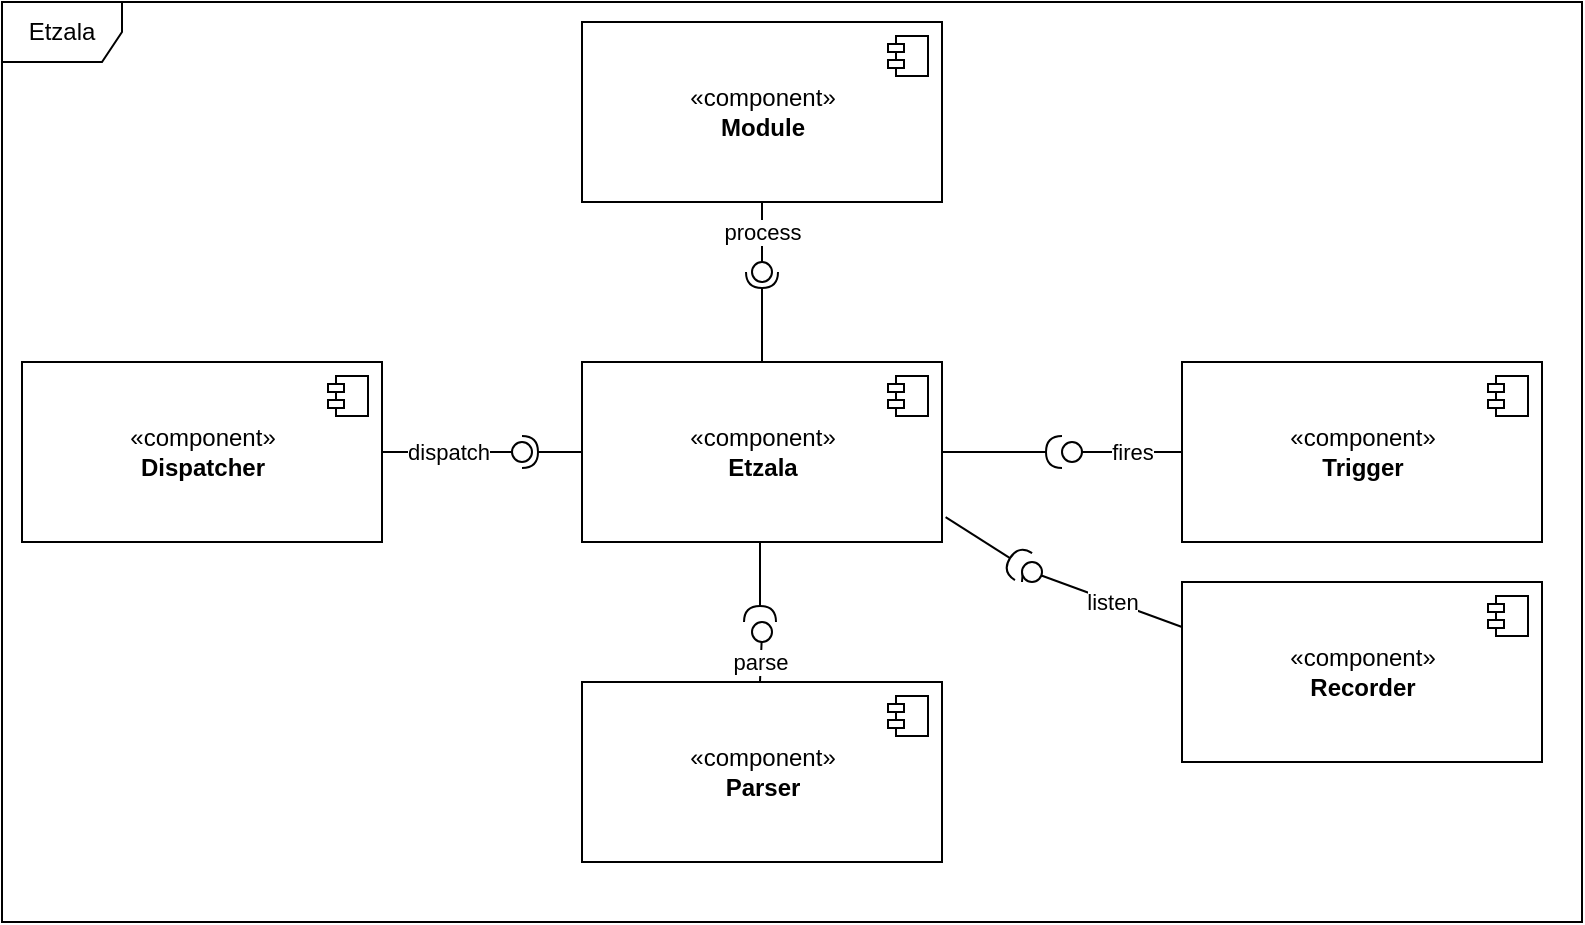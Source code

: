 <mxfile>
    <diagram id="rXRN8ENS87yhCgo_nYvm" name="Page-1">
        <mxGraphModel dx="1040" dy="551" grid="1" gridSize="10" guides="1" tooltips="1" connect="1" arrows="1" fold="1" page="1" pageScale="1" pageWidth="827" pageHeight="1169" math="0" shadow="0">
            <root>
                <mxCell id="0"/>
                <mxCell id="1" parent="0"/>
                <mxCell id="2" value="«component»&lt;br&gt;&lt;b&gt;Trigger&lt;/b&gt;" style="html=1;dropTarget=0;" vertex="1" parent="1">
                    <mxGeometry x="600" y="180" width="180" height="90" as="geometry"/>
                </mxCell>
                <mxCell id="3" value="" style="shape=module;jettyWidth=8;jettyHeight=4;" vertex="1" parent="2">
                    <mxGeometry x="1" width="20" height="20" relative="1" as="geometry">
                        <mxPoint x="-27" y="7" as="offset"/>
                    </mxGeometry>
                </mxCell>
                <mxCell id="4" value="«component»&lt;br&gt;&lt;b&gt;Etzala&lt;/b&gt;" style="html=1;dropTarget=0;" vertex="1" parent="1">
                    <mxGeometry x="300" y="180" width="180" height="90" as="geometry"/>
                </mxCell>
                <mxCell id="5" value="" style="shape=module;jettyWidth=8;jettyHeight=4;" vertex="1" parent="4">
                    <mxGeometry x="1" width="20" height="20" relative="1" as="geometry">
                        <mxPoint x="-27" y="7" as="offset"/>
                    </mxGeometry>
                </mxCell>
                <mxCell id="6" value="fires" style="rounded=0;orthogonalLoop=1;jettySize=auto;html=1;endArrow=none;endFill=0;sketch=0;sourcePerimeterSpacing=0;targetPerimeterSpacing=0;exitX=0;exitY=0.5;exitDx=0;exitDy=0;" edge="1" target="8" parent="1" source="2">
                    <mxGeometry relative="1" as="geometry">
                        <mxPoint x="410" y="355" as="sourcePoint"/>
                    </mxGeometry>
                </mxCell>
                <mxCell id="7" value="" style="rounded=0;orthogonalLoop=1;jettySize=auto;html=1;endArrow=halfCircle;endFill=0;endSize=6;strokeWidth=1;sketch=0;exitX=1;exitY=0.5;exitDx=0;exitDy=0;" edge="1" parent="1" source="4">
                    <mxGeometry relative="1" as="geometry">
                        <mxPoint x="450" y="355" as="sourcePoint"/>
                        <mxPoint x="540" y="225" as="targetPoint"/>
                        <Array as="points">
                            <mxPoint x="540" y="225"/>
                        </Array>
                    </mxGeometry>
                </mxCell>
                <mxCell id="8" value="" style="ellipse;whiteSpace=wrap;html=1;align=center;aspect=fixed;resizable=0;points=[];outlineConnect=0;sketch=0;" vertex="1" parent="1">
                    <mxGeometry x="540" y="220" width="10" height="10" as="geometry"/>
                </mxCell>
                <mxCell id="9" value="«component»&lt;br&gt;&lt;b&gt;Recorder&lt;/b&gt;" style="html=1;dropTarget=0;" vertex="1" parent="1">
                    <mxGeometry x="600" y="290" width="180" height="90" as="geometry"/>
                </mxCell>
                <mxCell id="10" value="" style="shape=module;jettyWidth=8;jettyHeight=4;" vertex="1" parent="9">
                    <mxGeometry x="1" width="20" height="20" relative="1" as="geometry">
                        <mxPoint x="-27" y="7" as="offset"/>
                    </mxGeometry>
                </mxCell>
                <mxCell id="15" value="«component»&lt;br&gt;&lt;b&gt;Parser&lt;/b&gt;" style="html=1;dropTarget=0;" vertex="1" parent="1">
                    <mxGeometry x="300" y="340" width="180" height="90" as="geometry"/>
                </mxCell>
                <mxCell id="16" value="" style="shape=module;jettyWidth=8;jettyHeight=4;" vertex="1" parent="15">
                    <mxGeometry x="1" width="20" height="20" relative="1" as="geometry">
                        <mxPoint x="-27" y="7" as="offset"/>
                    </mxGeometry>
                </mxCell>
                <mxCell id="21" value="" style="rounded=0;orthogonalLoop=1;jettySize=auto;html=1;endArrow=none;endFill=0;sketch=0;targetPerimeterSpacing=0;exitX=0;exitY=0.25;exitDx=0;exitDy=0;startArrow=none;" edge="1" parent="1" source="23">
                    <mxGeometry relative="1" as="geometry">
                        <mxPoint x="480" y="305" as="sourcePoint"/>
                        <mxPoint x="520" y="290" as="targetPoint"/>
                    </mxGeometry>
                </mxCell>
                <mxCell id="22" value="" style="rounded=0;orthogonalLoop=1;jettySize=auto;html=1;endArrow=halfCircle;endFill=0;endSize=6;strokeWidth=1;sketch=0;exitX=1.01;exitY=0.862;exitDx=0;exitDy=0;exitPerimeter=0;" edge="1" target="23" parent="1" source="4">
                    <mxGeometry relative="1" as="geometry">
                        <mxPoint x="520" y="305" as="sourcePoint"/>
                        <mxPoint x="520" y="290" as="targetPoint"/>
                    </mxGeometry>
                </mxCell>
                <mxCell id="23" value="" style="ellipse;whiteSpace=wrap;html=1;align=center;aspect=fixed;resizable=0;points=[];outlineConnect=0;sketch=0;" vertex="1" parent="1">
                    <mxGeometry x="520" y="280" width="10" height="10" as="geometry"/>
                </mxCell>
                <mxCell id="24" value="listen" style="rounded=0;orthogonalLoop=1;jettySize=auto;html=1;endArrow=none;endFill=0;sketch=0;sourcePerimeterSpacing=0;exitX=0;exitY=0.25;exitDx=0;exitDy=0;" edge="1" parent="1" source="9" target="23">
                    <mxGeometry relative="1" as="geometry">
                        <mxPoint x="600" y="312.5" as="sourcePoint"/>
                        <mxPoint x="520" y="290.0" as="targetPoint"/>
                    </mxGeometry>
                </mxCell>
                <mxCell id="26" value="parse" style="rounded=0;orthogonalLoop=1;jettySize=auto;html=1;endArrow=none;endFill=0;sketch=0;sourcePerimeterSpacing=0;targetPerimeterSpacing=0;exitX=0.5;exitY=0;exitDx=0;exitDy=0;" edge="1" target="28" parent="1">
                    <mxGeometry relative="1" as="geometry">
                        <mxPoint x="389" y="340" as="sourcePoint"/>
                    </mxGeometry>
                </mxCell>
                <mxCell id="27" value="" style="rounded=0;orthogonalLoop=1;jettySize=auto;html=1;endArrow=halfCircle;endFill=0;endSize=6;strokeWidth=1;sketch=0;exitX=0.5;exitY=1;exitDx=0;exitDy=0;" edge="1" parent="1">
                    <mxGeometry relative="1" as="geometry">
                        <mxPoint x="389" y="270" as="sourcePoint"/>
                        <mxPoint x="389" y="310" as="targetPoint"/>
                    </mxGeometry>
                </mxCell>
                <mxCell id="28" value="" style="ellipse;whiteSpace=wrap;html=1;align=center;aspect=fixed;resizable=0;points=[];outlineConnect=0;sketch=0;" vertex="1" parent="1">
                    <mxGeometry x="385" y="310" width="10" height="10" as="geometry"/>
                </mxCell>
                <mxCell id="30" value="«component»&lt;br&gt;&lt;b&gt;Dispatcher&lt;/b&gt;" style="html=1;dropTarget=0;" vertex="1" parent="1">
                    <mxGeometry x="20" y="180" width="180" height="90" as="geometry"/>
                </mxCell>
                <mxCell id="31" value="" style="shape=module;jettyWidth=8;jettyHeight=4;" vertex="1" parent="30">
                    <mxGeometry x="1" width="20" height="20" relative="1" as="geometry">
                        <mxPoint x="-27" y="7" as="offset"/>
                    </mxGeometry>
                </mxCell>
                <mxCell id="41" value="dispatch" style="rounded=0;orthogonalLoop=1;jettySize=auto;html=1;endArrow=none;endFill=0;sketch=0;sourcePerimeterSpacing=0;targetPerimeterSpacing=0;exitX=1;exitY=0.5;exitDx=0;exitDy=0;" edge="1" target="43" parent="1" source="30">
                    <mxGeometry relative="1" as="geometry">
                        <mxPoint x="250" y="225" as="sourcePoint"/>
                    </mxGeometry>
                </mxCell>
                <mxCell id="42" value="" style="rounded=0;orthogonalLoop=1;jettySize=auto;html=1;endArrow=halfCircle;endFill=0;entryX=0.5;entryY=0.5;endSize=6;strokeWidth=1;sketch=0;" edge="1" target="43" parent="1">
                    <mxGeometry relative="1" as="geometry">
                        <mxPoint x="290" y="225" as="sourcePoint"/>
                        <Array as="points">
                            <mxPoint x="300" y="225"/>
                        </Array>
                    </mxGeometry>
                </mxCell>
                <mxCell id="43" value="" style="ellipse;whiteSpace=wrap;html=1;align=center;aspect=fixed;resizable=0;points=[];outlineConnect=0;sketch=0;" vertex="1" parent="1">
                    <mxGeometry x="265" y="220" width="10" height="10" as="geometry"/>
                </mxCell>
                <mxCell id="44" value="«component»&lt;br&gt;&lt;b&gt;Module&lt;/b&gt;" style="html=1;dropTarget=0;" vertex="1" parent="1">
                    <mxGeometry x="300" y="10" width="180" height="90" as="geometry"/>
                </mxCell>
                <mxCell id="45" value="" style="shape=module;jettyWidth=8;jettyHeight=4;" vertex="1" parent="44">
                    <mxGeometry x="1" width="20" height="20" relative="1" as="geometry">
                        <mxPoint x="-27" y="7" as="offset"/>
                    </mxGeometry>
                </mxCell>
                <mxCell id="46" value="process" style="rounded=0;orthogonalLoop=1;jettySize=auto;html=1;endArrow=none;endFill=0;sketch=0;sourcePerimeterSpacing=0;targetPerimeterSpacing=0;exitX=0.5;exitY=1;exitDx=0;exitDy=0;" edge="1" target="48" parent="1" source="44">
                    <mxGeometry relative="1" as="geometry">
                        <mxPoint x="390" y="135" as="sourcePoint"/>
                    </mxGeometry>
                </mxCell>
                <mxCell id="47" value="" style="rounded=0;orthogonalLoop=1;jettySize=auto;html=1;endArrow=halfCircle;endFill=0;endSize=6;strokeWidth=1;sketch=0;exitX=0.5;exitY=0;exitDx=0;exitDy=0;" edge="1" parent="1" source="4">
                    <mxGeometry relative="1" as="geometry">
                        <mxPoint x="430" y="135" as="sourcePoint"/>
                        <mxPoint x="390" y="135" as="targetPoint"/>
                    </mxGeometry>
                </mxCell>
                <mxCell id="48" value="" style="ellipse;whiteSpace=wrap;html=1;align=center;aspect=fixed;resizable=0;points=[];outlineConnect=0;sketch=0;" vertex="1" parent="1">
                    <mxGeometry x="385" y="130" width="10" height="10" as="geometry"/>
                </mxCell>
                <mxCell id="50" value="Etzala" style="shape=umlFrame;whiteSpace=wrap;html=1;" vertex="1" parent="1">
                    <mxGeometry x="10" width="790" height="460" as="geometry"/>
                </mxCell>
            </root>
        </mxGraphModel>
    </diagram>
</mxfile>